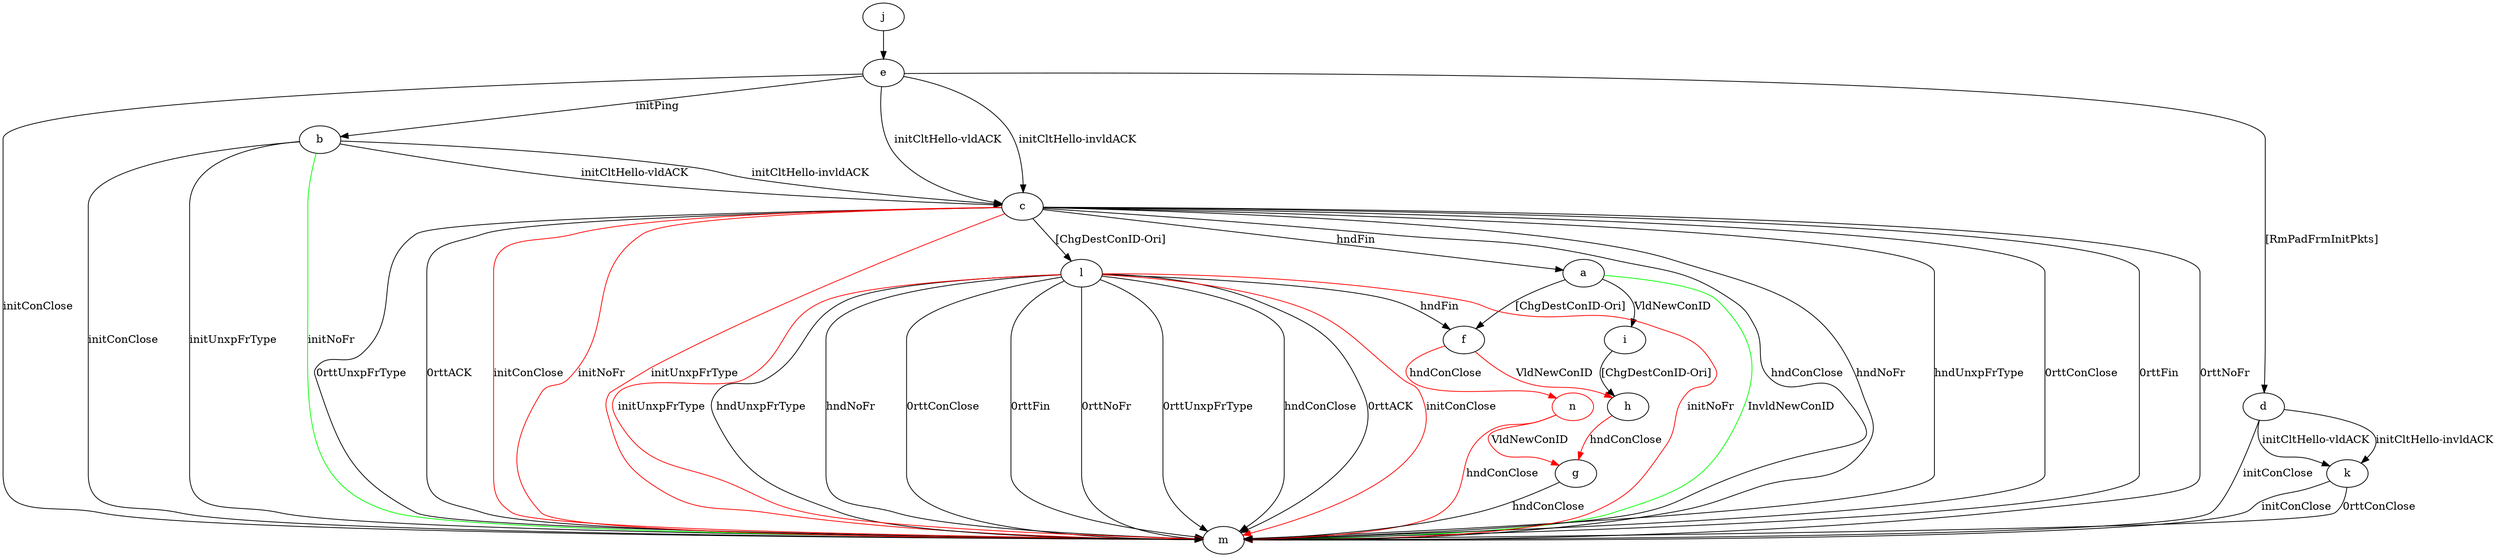 digraph "" {
	a -> f	[key=0,
		label="[ChgDestConID-Ori] "];
	a -> i	[key=0,
		label="VldNewConID "];
	a -> m	[key=0,
		color=green,
		label="InvldNewConID "];
	b -> c	[key=0,
		label="initCltHello-vldACK "];
	b -> c	[key=1,
		label="initCltHello-invldACK "];
	b -> m	[key=0,
		label="initConClose "];
	b -> m	[key=1,
		label="initUnxpFrType "];
	b -> m	[key=2,
		color=green,
		label="initNoFr "];
	c -> a	[key=0,
		label="hndFin "];
	c -> l	[key=0,
		label="[ChgDestConID-Ori] "];
	c -> m	[key=0,
		label="hndConClose "];
	c -> m	[key=1,
		label="hndNoFr "];
	c -> m	[key=2,
		label="hndUnxpFrType "];
	c -> m	[key=3,
		label="0rttConClose "];
	c -> m	[key=4,
		label="0rttFin "];
	c -> m	[key=5,
		label="0rttNoFr "];
	c -> m	[key=6,
		label="0rttUnxpFrType "];
	c -> m	[key=7,
		label="0rttACK "];
	c -> m	[key=8,
		color=red,
		label="initConClose "];
	c -> m	[key=9,
		color=red,
		label="initNoFr "];
	c -> m	[key=10,
		color=red,
		label="initUnxpFrType "];
	d -> k	[key=0,
		label="initCltHello-vldACK "];
	d -> k	[key=1,
		label="initCltHello-invldACK "];
	d -> m	[key=0,
		label="initConClose "];
	e -> b	[key=0,
		label="initPing "];
	e -> c	[key=0,
		label="initCltHello-vldACK "];
	e -> c	[key=1,
		label="initCltHello-invldACK "];
	e -> d	[key=0,
		label="[RmPadFrmInitPkts] "];
	e -> m	[key=0,
		label="initConClose "];
	f -> h	[key=0,
		color=red,
		label="VldNewConID "];
	n	[color=red];
	f -> n	[key=0,
		color=red,
		label="hndConClose "];
	g -> m	[key=0,
		label="hndConClose "];
	h -> g	[key=0,
		color=red,
		label="hndConClose "];
	i -> h	[key=0,
		label="[ChgDestConID-Ori] "];
	j -> e	[key=0];
	k -> m	[key=0,
		label="initConClose "];
	k -> m	[key=1,
		label="0rttConClose "];
	l -> f	[key=0,
		label="hndFin "];
	l -> m	[key=0,
		label="hndConClose "];
	l -> m	[key=1,
		label="hndNoFr "];
	l -> m	[key=2,
		label="hndUnxpFrType "];
	l -> m	[key=3,
		label="0rttConClose "];
	l -> m	[key=4,
		label="0rttFin "];
	l -> m	[key=5,
		label="0rttNoFr "];
	l -> m	[key=6,
		label="0rttUnxpFrType "];
	l -> m	[key=7,
		label="0rttACK "];
	l -> m	[key=8,
		color=red,
		label="initConClose "];
	l -> m	[key=9,
		color=red,
		label="initNoFr "];
	l -> m	[key=10,
		color=red,
		label="initUnxpFrType "];
	n -> g	[key=0,
		color=red,
		label="VldNewConID "];
	n -> m	[key=0,
		color=red,
		label="hndConClose "];
}
